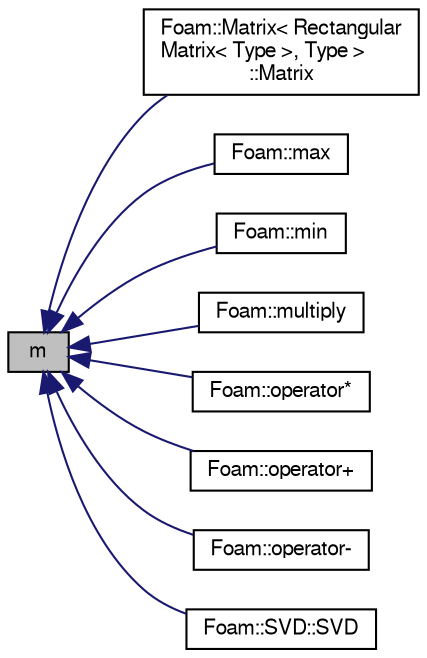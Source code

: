 digraph "m"
{
  bgcolor="transparent";
  edge [fontname="FreeSans",fontsize="10",labelfontname="FreeSans",labelfontsize="10"];
  node [fontname="FreeSans",fontsize="10",shape=record];
  rankdir="LR";
  Node65 [label="m",height=0.2,width=0.4,color="black", fillcolor="grey75", style="filled", fontcolor="black"];
  Node65 -> Node66 [dir="back",color="midnightblue",fontsize="10",style="solid",fontname="FreeSans"];
  Node66 [label="Foam::Matrix\< Rectangular\lMatrix\< Type \>, Type \>\l::Matrix",height=0.2,width=0.4,color="black",URL="$a26774.html#aa92976d4353b6683c4f4b1b50a536502",tooltip="Construct from Istream. "];
  Node65 -> Node67 [dir="back",color="midnightblue",fontsize="10",style="solid",fontname="FreeSans"];
  Node67 [label="Foam::max",height=0.2,width=0.4,color="black",URL="$a21124.html#a12ed0493c6b1028ae58fabcd62b20b7b"];
  Node65 -> Node68 [dir="back",color="midnightblue",fontsize="10",style="solid",fontname="FreeSans"];
  Node68 [label="Foam::min",height=0.2,width=0.4,color="black",URL="$a21124.html#a399fe89326ac3847eb60c74f6e6d36ef"];
  Node65 -> Node69 [dir="back",color="midnightblue",fontsize="10",style="solid",fontname="FreeSans"];
  Node69 [label="Foam::multiply",height=0.2,width=0.4,color="black",URL="$a21124.html#a12e46174b3d8380b4197ad746dfde9ea"];
  Node65 -> Node70 [dir="back",color="midnightblue",fontsize="10",style="solid",fontname="FreeSans"];
  Node70 [label="Foam::operator*",height=0.2,width=0.4,color="black",URL="$a21124.html#aa595e0aafd0dbd4c24d20f688d91d7be"];
  Node65 -> Node71 [dir="back",color="midnightblue",fontsize="10",style="solid",fontname="FreeSans"];
  Node71 [label="Foam::operator+",height=0.2,width=0.4,color="black",URL="$a21124.html#a59522bdfe133fb54b8f74c2fb63e6b3c"];
  Node65 -> Node72 [dir="back",color="midnightblue",fontsize="10",style="solid",fontname="FreeSans"];
  Node72 [label="Foam::operator-",height=0.2,width=0.4,color="black",URL="$a21124.html#a9bc146ea0a60043bd872f2fdf705f644"];
  Node65 -> Node73 [dir="back",color="midnightblue",fontsize="10",style="solid",fontname="FreeSans"];
  Node73 [label="Foam::SVD::SVD",height=0.2,width=0.4,color="black",URL="$a27070.html#a940b7544844440cd3405fc856a6d9d42",tooltip="Construct from a rectangular Matrix. "];
}
